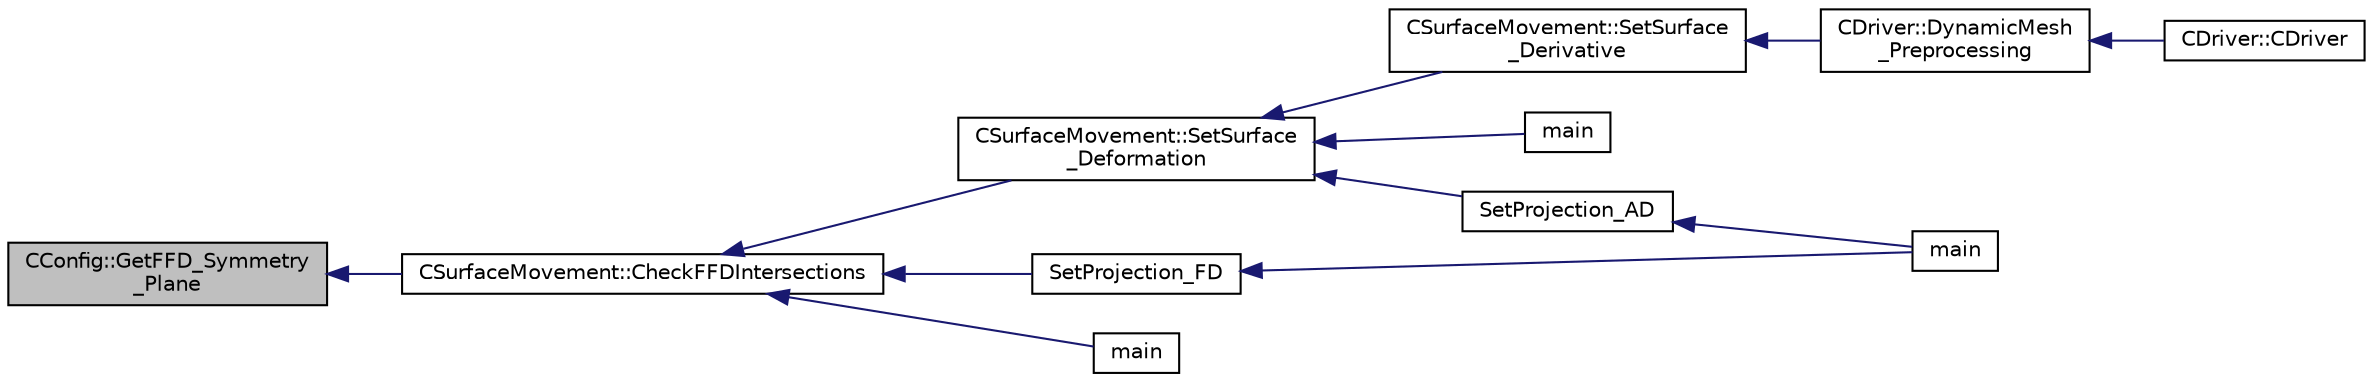digraph "CConfig::GetFFD_Symmetry_Plane"
{
  edge [fontname="Helvetica",fontsize="10",labelfontname="Helvetica",labelfontsize="10"];
  node [fontname="Helvetica",fontsize="10",shape=record];
  rankdir="LR";
  Node3075 [label="CConfig::GetFFD_Symmetry\l_Plane",height=0.2,width=0.4,color="black", fillcolor="grey75", style="filled", fontcolor="black"];
  Node3075 -> Node3076 [dir="back",color="midnightblue",fontsize="10",style="solid",fontname="Helvetica"];
  Node3076 [label="CSurfaceMovement::CheckFFDIntersections",height=0.2,width=0.4,color="black", fillcolor="white", style="filled",URL="$class_c_surface_movement.html#a55d4d6d2c26f414b4c21e915062684f4",tooltip="Check the intersections of the FFD with the surface. "];
  Node3076 -> Node3077 [dir="back",color="midnightblue",fontsize="10",style="solid",fontname="Helvetica"];
  Node3077 [label="CSurfaceMovement::SetSurface\l_Deformation",height=0.2,width=0.4,color="black", fillcolor="white", style="filled",URL="$class_c_surface_movement.html#a23bec9fbe1bcd7f6117100de93381ac3",tooltip="Set the surface/boundary deformation. "];
  Node3077 -> Node3078 [dir="back",color="midnightblue",fontsize="10",style="solid",fontname="Helvetica"];
  Node3078 [label="CSurfaceMovement::SetSurface\l_Derivative",height=0.2,width=0.4,color="black", fillcolor="white", style="filled",URL="$class_c_surface_movement.html#af6aac73d04565bf6e9b81305b66e97e7",tooltip="Set derivatives of the surface/boundary deformation. "];
  Node3078 -> Node3079 [dir="back",color="midnightblue",fontsize="10",style="solid",fontname="Helvetica"];
  Node3079 [label="CDriver::DynamicMesh\l_Preprocessing",height=0.2,width=0.4,color="black", fillcolor="white", style="filled",URL="$class_c_driver.html#af585d91d9c08dbddcc2b3e67dd5f5af9",tooltip="GridMovement_Preprocessing. "];
  Node3079 -> Node3080 [dir="back",color="midnightblue",fontsize="10",style="solid",fontname="Helvetica"];
  Node3080 [label="CDriver::CDriver",height=0.2,width=0.4,color="black", fillcolor="white", style="filled",URL="$class_c_driver.html#a3fca4a013a6efa9bbb38fe78a86b5f3d",tooltip="Constructor of the class. "];
  Node3077 -> Node3081 [dir="back",color="midnightblue",fontsize="10",style="solid",fontname="Helvetica"];
  Node3081 [label="main",height=0.2,width=0.4,color="black", fillcolor="white", style="filled",URL="$_s_u2___d_e_f_8cpp.html#a0ddf1224851353fc92bfbff6f499fa97"];
  Node3077 -> Node3082 [dir="back",color="midnightblue",fontsize="10",style="solid",fontname="Helvetica"];
  Node3082 [label="SetProjection_AD",height=0.2,width=0.4,color="black", fillcolor="white", style="filled",URL="$_s_u2___d_o_t_8cpp.html#a3fceed882e8eb3d6796c8e8396af7d87",tooltip="Projection of the surface sensitivity using algorithmic differentiation (AD). "];
  Node3082 -> Node3083 [dir="back",color="midnightblue",fontsize="10",style="solid",fontname="Helvetica"];
  Node3083 [label="main",height=0.2,width=0.4,color="black", fillcolor="white", style="filled",URL="$_s_u2___d_o_t_8cpp.html#a0ddf1224851353fc92bfbff6f499fa97"];
  Node3076 -> Node3084 [dir="back",color="midnightblue",fontsize="10",style="solid",fontname="Helvetica"];
  Node3084 [label="SetProjection_FD",height=0.2,width=0.4,color="black", fillcolor="white", style="filled",URL="$_s_u2___d_o_t_8cpp.html#a5c5163a755085e03f1dfa23aeb7e21f2",tooltip="Projection of the surface sensitivity using finite differences (FD). "];
  Node3084 -> Node3083 [dir="back",color="midnightblue",fontsize="10",style="solid",fontname="Helvetica"];
  Node3076 -> Node3085 [dir="back",color="midnightblue",fontsize="10",style="solid",fontname="Helvetica"];
  Node3085 [label="main",height=0.2,width=0.4,color="black", fillcolor="white", style="filled",URL="$_s_u2___g_e_o_8cpp.html#a0ddf1224851353fc92bfbff6f499fa97"];
}
